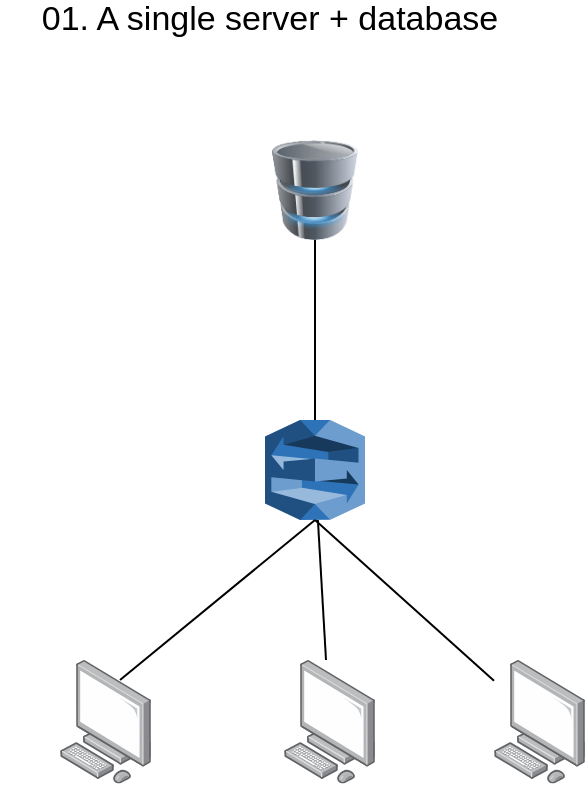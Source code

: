 <mxfile version="12.2.3" type="github" pages="1">
  <diagram id="2R4C-8cLvoL54EFp1imf" name="第 1 页">
    <mxGraphModel dx="1181" dy="570" grid="1" gridSize="10" guides="1" tooltips="1" connect="1" arrows="1" fold="1" page="1" pageScale="1" pageWidth="827" pageHeight="1169" math="0" shadow="0">
      <root>
        <mxCell id="0"/>
        <mxCell id="1" parent="0"/>
        <mxCell id="CI7X259LEC8EwIbKEJuz-1" value="&lt;font style=&quot;font-size: 17px&quot;&gt;01. A single server + database&lt;/font&gt;" style="text;html=1;strokeColor=none;fillColor=none;align=center;verticalAlign=middle;whiteSpace=wrap;rounded=0;" vertex="1" parent="1">
          <mxGeometry x="110" y="20" width="270" height="20" as="geometry"/>
        </mxCell>
        <mxCell id="CI7X259LEC8EwIbKEJuz-3" value="" style="image;html=1;labelBackgroundColor=#ffffff;image=img/lib/clip_art/computers/Database_128x128.png" vertex="1" parent="1">
          <mxGeometry x="240" y="90" width="55" height="50" as="geometry"/>
        </mxCell>
        <mxCell id="CI7X259LEC8EwIbKEJuz-4" value="" style="outlineConnect=0;dashed=0;verticalLabelPosition=bottom;verticalAlign=top;align=center;html=1;shape=mxgraph.aws3.lex;fillColor=#2E73B8;gradientColor=none;" vertex="1" parent="1">
          <mxGeometry x="242.5" y="230" width="50" height="50" as="geometry"/>
        </mxCell>
        <mxCell id="CI7X259LEC8EwIbKEJuz-5" value="" style="points=[];aspect=fixed;html=1;align=center;shadow=0;dashed=0;image;image=img/lib/allied_telesis/computer_and_terminals/Personal_Computer.svg;" vertex="1" parent="1">
          <mxGeometry x="140" y="350" width="45.6" height="61.8" as="geometry"/>
        </mxCell>
        <mxCell id="CI7X259LEC8EwIbKEJuz-6" value="" style="points=[];aspect=fixed;html=1;align=center;shadow=0;dashed=0;image;image=img/lib/allied_telesis/computer_and_terminals/Personal_Computer.svg;" vertex="1" parent="1">
          <mxGeometry x="252" y="350" width="45.6" height="61.8" as="geometry"/>
        </mxCell>
        <mxCell id="CI7X259LEC8EwIbKEJuz-7" value="" style="points=[];aspect=fixed;html=1;align=center;shadow=0;dashed=0;image;image=img/lib/allied_telesis/computer_and_terminals/Personal_Computer.svg;" vertex="1" parent="1">
          <mxGeometry x="357" y="350" width="45.6" height="61.8" as="geometry"/>
        </mxCell>
        <mxCell id="CI7X259LEC8EwIbKEJuz-8" value="" style="endArrow=none;html=1;entryX=0.5;entryY=1;entryDx=0;entryDy=0;entryPerimeter=0;" edge="1" parent="1" target="CI7X259LEC8EwIbKEJuz-4">
          <mxGeometry width="50" height="50" relative="1" as="geometry">
            <mxPoint x="170" y="360" as="sourcePoint"/>
            <mxPoint x="220" y="310" as="targetPoint"/>
          </mxGeometry>
        </mxCell>
        <mxCell id="CI7X259LEC8EwIbKEJuz-9" value="" style="endArrow=none;html=1;entryX=0.5;entryY=1;entryDx=0;entryDy=0;entryPerimeter=0;" edge="1" parent="1" source="CI7X259LEC8EwIbKEJuz-7" target="CI7X259LEC8EwIbKEJuz-4">
          <mxGeometry width="50" height="50" relative="1" as="geometry">
            <mxPoint x="370" y="360" as="sourcePoint"/>
            <mxPoint x="420" y="310" as="targetPoint"/>
          </mxGeometry>
        </mxCell>
        <mxCell id="CI7X259LEC8EwIbKEJuz-10" value="" style="endArrow=none;html=1;" edge="1" parent="1" source="CI7X259LEC8EwIbKEJuz-6" target="CI7X259LEC8EwIbKEJuz-4">
          <mxGeometry width="50" height="50" relative="1" as="geometry">
            <mxPoint x="240" y="370" as="sourcePoint"/>
            <mxPoint x="290" y="320" as="targetPoint"/>
          </mxGeometry>
        </mxCell>
        <mxCell id="CI7X259LEC8EwIbKEJuz-11" value="" style="endArrow=none;html=1;exitX=0.5;exitY=0;exitDx=0;exitDy=0;exitPerimeter=0;entryX=0.5;entryY=1;entryDx=0;entryDy=0;" edge="1" parent="1" source="CI7X259LEC8EwIbKEJuz-4" target="CI7X259LEC8EwIbKEJuz-3">
          <mxGeometry width="50" height="50" relative="1" as="geometry">
            <mxPoint x="260" y="220" as="sourcePoint"/>
            <mxPoint x="310" y="170" as="targetPoint"/>
          </mxGeometry>
        </mxCell>
      </root>
    </mxGraphModel>
  </diagram>
</mxfile>
